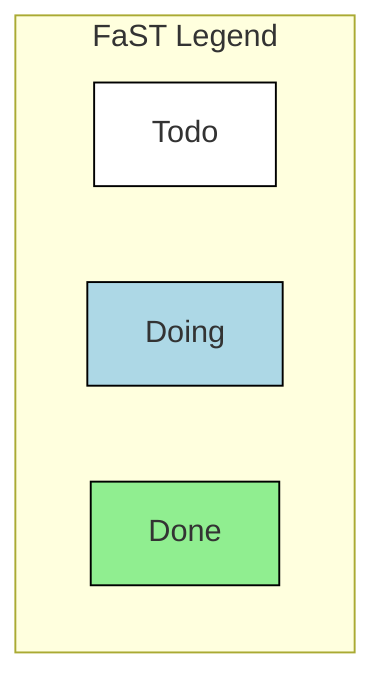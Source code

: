 flowchart TD
    subgraph FaST Legend
        A[Todo]:::todo
        B[Doing]:::doing
        C[Done]:::done
    end

    classDef todo fill:#ffffff,stroke:#000,stroke-width:1px,color:#000;     %% White for Todo
    classDef doing fill:#add8e6,stroke:#000,stroke-width:1px,color:#000;    %% Light blue for Doing
    classDef done fill:#90ee90,stroke:#000,stroke-width:1px,color:#000;     %% Green for Done